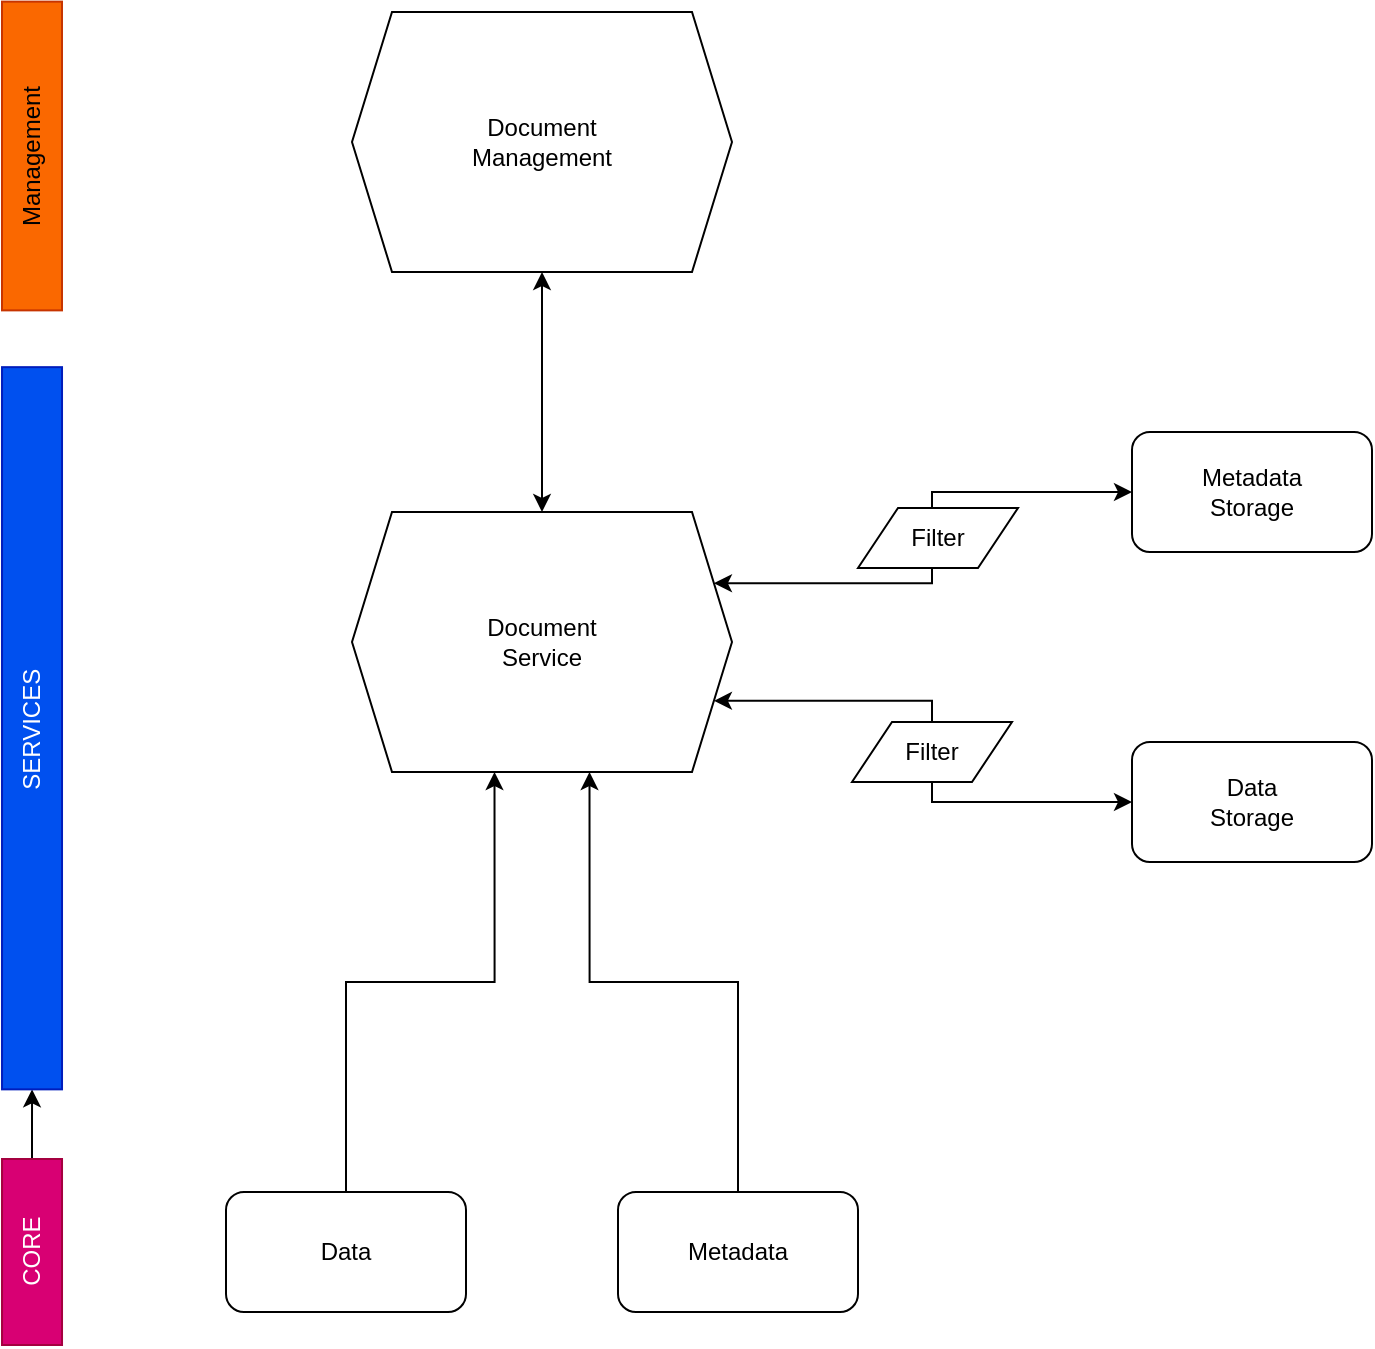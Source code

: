 <mxfile version="20.5.3" type="embed" pages="2"><diagram name="Outlook" id="0RL0PeP_t3vScajWmenQ"><mxGraphModel dx="1624" dy="824" grid="1" gridSize="10" guides="1" tooltips="1" connect="1" arrows="1" fold="1" page="1" pageScale="1" pageWidth="827" pageHeight="1169" math="0" shadow="0"><root><mxCell id="0"/><mxCell id="1" parent="0"/><mxCell id="DpFJp--kC5ubluP9WqHi-2" value="Document&lt;br&gt;Service" style="shape=hexagon;perimeter=hexagonPerimeter2;whiteSpace=wrap;html=1;fixedSize=1;" parent="1" vertex="1"><mxGeometry x="215" y="470" width="190" height="130" as="geometry"/></mxCell><mxCell id="xpKl4QQKAnW-OzocTi7_-4" style="edgeStyle=orthogonalEdgeStyle;rounded=0;orthogonalLoop=1;jettySize=auto;html=1;entryX=0.375;entryY=1;entryDx=0;entryDy=0;" edge="1" parent="1" source="DpFJp--kC5ubluP9WqHi-3" target="DpFJp--kC5ubluP9WqHi-2"><mxGeometry relative="1" as="geometry"/></mxCell><mxCell id="DpFJp--kC5ubluP9WqHi-3" value="Data" style="rounded=1;whiteSpace=wrap;html=1;" parent="1" vertex="1"><mxGeometry x="152" y="810" width="120" height="60" as="geometry"/></mxCell><mxCell id="xpKl4QQKAnW-OzocTi7_-6" style="edgeStyle=orthogonalEdgeStyle;rounded=0;orthogonalLoop=1;jettySize=auto;html=1;entryX=1;entryY=0.75;entryDx=0;entryDy=0;startArrow=classic;startFill=1;" edge="1" parent="1" source="DpFJp--kC5ubluP9WqHi-5" target="DpFJp--kC5ubluP9WqHi-2"><mxGeometry relative="1" as="geometry"/></mxCell><mxCell id="DpFJp--kC5ubluP9WqHi-5" value="Data&lt;br&gt;Storage" style="rounded=1;whiteSpace=wrap;html=1;" parent="1" vertex="1"><mxGeometry x="605" y="585" width="120" height="60" as="geometry"/></mxCell><mxCell id="xpKl4QQKAnW-OzocTi7_-3" style="edgeStyle=orthogonalEdgeStyle;rounded=0;orthogonalLoop=1;jettySize=auto;html=1;entryX=0.625;entryY=1;entryDx=0;entryDy=0;" edge="1" parent="1" source="xpKl4QQKAnW-OzocTi7_-1" target="DpFJp--kC5ubluP9WqHi-2"><mxGeometry relative="1" as="geometry"/></mxCell><mxCell id="xpKl4QQKAnW-OzocTi7_-1" value="Metadata" style="rounded=1;whiteSpace=wrap;html=1;" vertex="1" parent="1"><mxGeometry x="348" y="810" width="120" height="60" as="geometry"/></mxCell><mxCell id="xpKl4QQKAnW-OzocTi7_-7" style="edgeStyle=orthogonalEdgeStyle;rounded=0;orthogonalLoop=1;jettySize=auto;html=1;entryX=1;entryY=0.25;entryDx=0;entryDy=0;startArrow=classic;startFill=1;" edge="1" parent="1" source="xpKl4QQKAnW-OzocTi7_-2" target="DpFJp--kC5ubluP9WqHi-2"><mxGeometry relative="1" as="geometry"/></mxCell><mxCell id="xpKl4QQKAnW-OzocTi7_-2" value="Metadata&lt;br&gt;Storage" style="rounded=1;whiteSpace=wrap;html=1;" vertex="1" parent="1"><mxGeometry x="605" y="430" width="120" height="60" as="geometry"/></mxCell><mxCell id="xpKl4QQKAnW-OzocTi7_-9" value="" style="edgeStyle=orthogonalEdgeStyle;rounded=0;orthogonalLoop=1;jettySize=auto;html=1;" edge="1" parent="1" source="xpKl4QQKAnW-OzocTi7_-5" target="xpKl4QQKAnW-OzocTi7_-8"><mxGeometry relative="1" as="geometry"/></mxCell><mxCell id="xpKl4QQKAnW-OzocTi7_-5" value="CORE" style="text;html=1;strokeColor=#A50040;fillColor=#d80073;align=center;verticalAlign=middle;whiteSpace=wrap;rounded=0;rotation=-90;fontColor=#ffffff;" vertex="1" parent="1"><mxGeometry x="8.51" y="825" width="93" height="30" as="geometry"/></mxCell><mxCell id="xpKl4QQKAnW-OzocTi7_-8" value="SERVICES" style="text;html=1;strokeColor=#001DBC;fillColor=#0050ef;align=center;verticalAlign=middle;whiteSpace=wrap;rounded=0;rotation=-90;fontColor=#ffffff;" vertex="1" parent="1"><mxGeometry x="-125.54" y="563.13" width="361.1" height="30" as="geometry"/></mxCell><mxCell id="xpKl4QQKAnW-OzocTi7_-10" value="Filter" style="shape=parallelogram;perimeter=parallelogramPerimeter;whiteSpace=wrap;html=1;fixedSize=1;" vertex="1" parent="1"><mxGeometry x="468" y="468" width="80" height="30" as="geometry"/></mxCell><mxCell id="xpKl4QQKAnW-OzocTi7_-11" value="Filter" style="shape=parallelogram;perimeter=parallelogramPerimeter;whiteSpace=wrap;html=1;fixedSize=1;" vertex="1" parent="1"><mxGeometry x="465" y="575" width="80" height="30" as="geometry"/></mxCell><mxCell id="xpKl4QQKAnW-OzocTi7_-14" style="edgeStyle=orthogonalEdgeStyle;rounded=0;orthogonalLoop=1;jettySize=auto;html=1;entryX=0.5;entryY=0;entryDx=0;entryDy=0;endArrow=classic;endFill=1;startArrow=classic;startFill=1;" edge="1" parent="1" source="xpKl4QQKAnW-OzocTi7_-12" target="DpFJp--kC5ubluP9WqHi-2"><mxGeometry relative="1" as="geometry"/></mxCell><mxCell id="xpKl4QQKAnW-OzocTi7_-12" value="Document&lt;br&gt;Management" style="shape=hexagon;perimeter=hexagonPerimeter2;whiteSpace=wrap;html=1;fixedSize=1;" vertex="1" parent="1"><mxGeometry x="215" y="220" width="190" height="130" as="geometry"/></mxCell><mxCell id="xpKl4QQKAnW-OzocTi7_-13" value="Management" style="text;html=1;strokeColor=#C73500;fillColor=#fa6800;align=center;verticalAlign=middle;whiteSpace=wrap;rounded=0;rotation=-90;fontColor=#000000;" vertex="1" parent="1"><mxGeometry x="-22.19" y="277" width="154.38" height="30" as="geometry"/></mxCell></root></mxGraphModel></diagram><diagram id="xFtiWtmS1lj8CjhnOtDF" name="DataStorageFilter"><mxGraphModel dx="1299" dy="659" grid="1" gridSize="10" guides="1" tooltips="1" connect="1" arrows="1" fold="1" page="1" pageScale="1" pageWidth="827" pageHeight="1169" math="0" shadow="0"><root><mxCell id="0"/><mxCell id="1" parent="0"/><mxCell id="3v_CKMv3qHTmuJRT5JhQ-14" style="edgeStyle=orthogonalEdgeStyle;rounded=0;orthogonalLoop=1;jettySize=auto;html=1;endArrow=classic;endFill=1;startArrow=classic;startFill=1;" parent="1" source="3v_CKMv3qHTmuJRT5JhQ-1" edge="1"><mxGeometry relative="1" as="geometry"><mxPoint x="370" y="170" as="targetPoint"/></mxGeometry></mxCell><mxCell id="3v_CKMv3qHTmuJRT5JhQ-1" value="storage filter" style="rounded=1;whiteSpace=wrap;html=1;" parent="1" vertex="1"><mxGeometry x="310" y="210" width="120" height="60" as="geometry"/></mxCell><mxCell id="3v_CKMv3qHTmuJRT5JhQ-2" value="&lt;font style=&quot;font-size: 20px;&quot;&gt;&lt;b&gt;Data Storage&lt;/b&gt;&lt;/font&gt;" style="text;html=1;align=center;verticalAlign=middle;resizable=0;points=[];autosize=1;strokeColor=none;fillColor=none;" parent="1" vertex="1"><mxGeometry x="295" y="123" width="150" height="40" as="geometry"/></mxCell><mxCell id="3v_CKMv3qHTmuJRT5JhQ-11" style="edgeStyle=orthogonalEdgeStyle;rounded=0;orthogonalLoop=1;jettySize=auto;html=1;" parent="1" source="3v_CKMv3qHTmuJRT5JhQ-3" target="3v_CKMv3qHTmuJRT5JhQ-5" edge="1"><mxGeometry relative="1" as="geometry"/></mxCell><mxCell id="3v_CKMv3qHTmuJRT5JhQ-3" value="Input filter&lt;br&gt;( store)" style="rounded=1;whiteSpace=wrap;html=1;" parent="1" vertex="1"><mxGeometry x="161" y="310" width="120" height="60" as="geometry"/></mxCell><mxCell id="3v_CKMv3qHTmuJRT5JhQ-12" style="edgeStyle=orthogonalEdgeStyle;rounded=0;orthogonalLoop=1;jettySize=auto;html=1;entryX=1;entryY=0.5;entryDx=0;entryDy=0;exitX=0.5;exitY=0;exitDx=0;exitDy=0;" parent="1" edge="1"><mxGeometry relative="1" as="geometry"><mxPoint x="520" y="310" as="sourcePoint"/><mxPoint x="428" y="240" as="targetPoint"/><Array as="points"><mxPoint x="520" y="240"/></Array></mxGeometry></mxCell><mxCell id="3v_CKMv3qHTmuJRT5JhQ-4" value="Output filter&lt;br&gt;(recover)" style="rounded=1;whiteSpace=wrap;html=1;" parent="1" vertex="1"><mxGeometry x="462" y="310" width="120" height="60" as="geometry"/></mxCell><mxCell id="3v_CKMv3qHTmuJRT5JhQ-5" value="Input filters:&lt;br&gt;crypt, prepare, sharding, etc" style="rounded=1;whiteSpace=wrap;html=1;" parent="1" vertex="1"><mxGeometry x="161" y="410" width="120" height="60" as="geometry"/></mxCell><mxCell id="3v_CKMv3qHTmuJRT5JhQ-13" style="edgeStyle=orthogonalEdgeStyle;rounded=0;orthogonalLoop=1;jettySize=auto;html=1;entryX=0.5;entryY=1;entryDx=0;entryDy=0;" parent="1" source="3v_CKMv3qHTmuJRT5JhQ-8" target="3v_CKMv3qHTmuJRT5JhQ-4" edge="1"><mxGeometry relative="1" as="geometry"/></mxCell><mxCell id="3v_CKMv3qHTmuJRT5JhQ-8" value="Output filters:&lt;br&gt;decrypt, prepare, enhance, etc" style="rounded=1;whiteSpace=wrap;html=1;" parent="1" vertex="1"><mxGeometry x="462" y="410" width="120" height="60" as="geometry"/></mxCell><mxCell id="3v_CKMv3qHTmuJRT5JhQ-9" value="" style="endArrow=classic;html=1;rounded=0;exitX=0;exitY=0.5;exitDx=0;exitDy=0;" parent="1" source="3v_CKMv3qHTmuJRT5JhQ-1" target="3v_CKMv3qHTmuJRT5JhQ-3" edge="1"><mxGeometry width="50" height="50" relative="1" as="geometry"><mxPoint x="390" y="410" as="sourcePoint"/><mxPoint x="440" y="360" as="targetPoint"/><Array as="points"><mxPoint x="220" y="240"/></Array></mxGeometry></mxCell></root></mxGraphModel></diagram></mxfile>